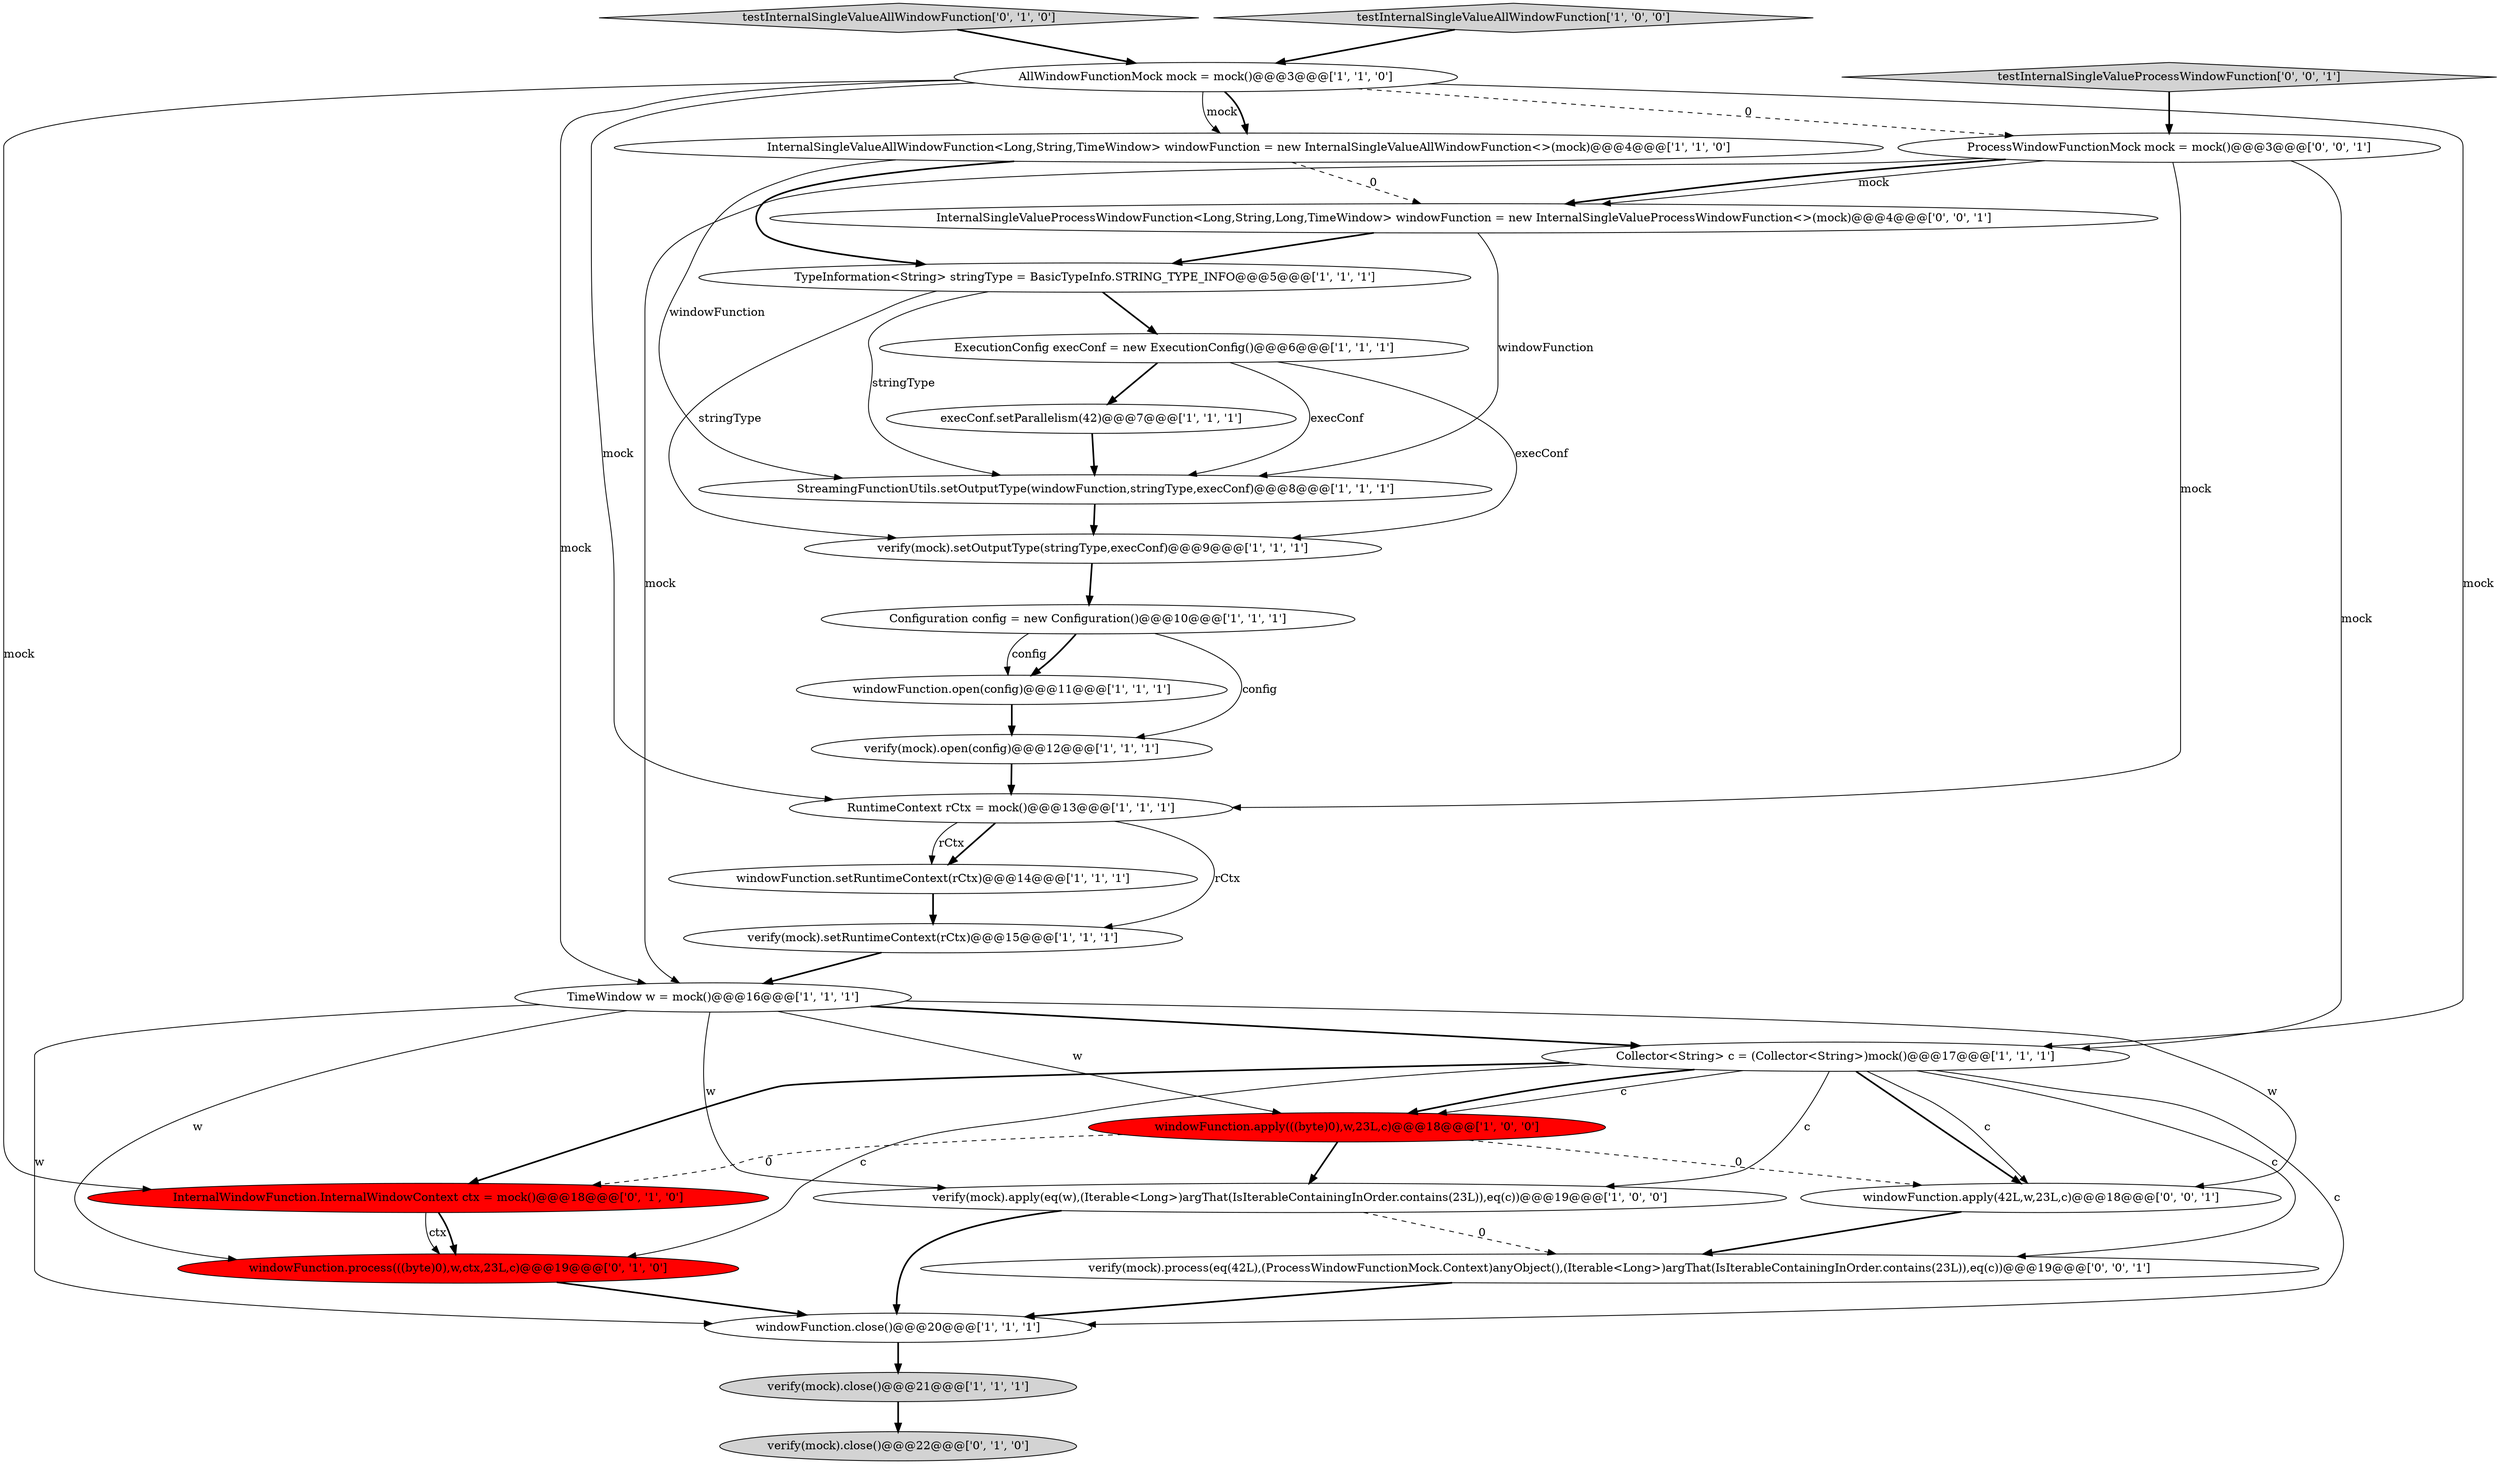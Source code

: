 digraph {
22 [style = filled, label = "windowFunction.process(((byte)0),w,ctx,23L,c)@@@19@@@['0', '1', '0']", fillcolor = red, shape = ellipse image = "AAA1AAABBB2BBB"];
27 [style = filled, label = "ProcessWindowFunctionMock mock = mock()@@@3@@@['0', '0', '1']", fillcolor = white, shape = ellipse image = "AAA0AAABBB3BBB"];
14 [style = filled, label = "execConf.setParallelism(42)@@@7@@@['1', '1', '1']", fillcolor = white, shape = ellipse image = "AAA0AAABBB1BBB"];
1 [style = filled, label = "Collector<String> c = (Collector<String>)mock()@@@17@@@['1', '1', '1']", fillcolor = white, shape = ellipse image = "AAA0AAABBB1BBB"];
5 [style = filled, label = "verify(mock).setOutputType(stringType,execConf)@@@9@@@['1', '1', '1']", fillcolor = white, shape = ellipse image = "AAA0AAABBB1BBB"];
15 [style = filled, label = "windowFunction.open(config)@@@11@@@['1', '1', '1']", fillcolor = white, shape = ellipse image = "AAA0AAABBB1BBB"];
25 [style = filled, label = "verify(mock).process(eq(42L),(ProcessWindowFunctionMock.Context)anyObject(),(Iterable<Long>)argThat(IsIterableContainingInOrder.contains(23L)),eq(c))@@@19@@@['0', '0', '1']", fillcolor = white, shape = ellipse image = "AAA0AAABBB3BBB"];
11 [style = filled, label = "windowFunction.close()@@@20@@@['1', '1', '1']", fillcolor = white, shape = ellipse image = "AAA0AAABBB1BBB"];
0 [style = filled, label = "RuntimeContext rCtx = mock()@@@13@@@['1', '1', '1']", fillcolor = white, shape = ellipse image = "AAA0AAABBB1BBB"];
8 [style = filled, label = "verify(mock).apply(eq(w),(Iterable<Long>)argThat(IsIterableContainingInOrder.contains(23L)),eq(c))@@@19@@@['1', '0', '0']", fillcolor = white, shape = ellipse image = "AAA0AAABBB1BBB"];
17 [style = filled, label = "TypeInformation<String> stringType = BasicTypeInfo.STRING_TYPE_INFO@@@5@@@['1', '1', '1']", fillcolor = white, shape = ellipse image = "AAA0AAABBB1BBB"];
23 [style = filled, label = "InternalWindowFunction.InternalWindowContext ctx = mock()@@@18@@@['0', '1', '0']", fillcolor = red, shape = ellipse image = "AAA1AAABBB2BBB"];
9 [style = filled, label = "verify(mock).setRuntimeContext(rCtx)@@@15@@@['1', '1', '1']", fillcolor = white, shape = ellipse image = "AAA0AAABBB1BBB"];
19 [style = filled, label = "verify(mock).close()@@@21@@@['1', '1', '1']", fillcolor = lightgray, shape = ellipse image = "AAA0AAABBB1BBB"];
16 [style = filled, label = "AllWindowFunctionMock mock = mock()@@@3@@@['1', '1', '0']", fillcolor = white, shape = ellipse image = "AAA0AAABBB1BBB"];
13 [style = filled, label = "verify(mock).open(config)@@@12@@@['1', '1', '1']", fillcolor = white, shape = ellipse image = "AAA0AAABBB1BBB"];
21 [style = filled, label = "testInternalSingleValueAllWindowFunction['0', '1', '0']", fillcolor = lightgray, shape = diamond image = "AAA0AAABBB2BBB"];
26 [style = filled, label = "testInternalSingleValueProcessWindowFunction['0', '0', '1']", fillcolor = lightgray, shape = diamond image = "AAA0AAABBB3BBB"];
2 [style = filled, label = "StreamingFunctionUtils.setOutputType(windowFunction,stringType,execConf)@@@8@@@['1', '1', '1']", fillcolor = white, shape = ellipse image = "AAA0AAABBB1BBB"];
3 [style = filled, label = "windowFunction.setRuntimeContext(rCtx)@@@14@@@['1', '1', '1']", fillcolor = white, shape = ellipse image = "AAA0AAABBB1BBB"];
20 [style = filled, label = "verify(mock).close()@@@22@@@['0', '1', '0']", fillcolor = lightgray, shape = ellipse image = "AAA0AAABBB2BBB"];
6 [style = filled, label = "testInternalSingleValueAllWindowFunction['1', '0', '0']", fillcolor = lightgray, shape = diamond image = "AAA0AAABBB1BBB"];
10 [style = filled, label = "windowFunction.apply(((byte)0),w,23L,c)@@@18@@@['1', '0', '0']", fillcolor = red, shape = ellipse image = "AAA1AAABBB1BBB"];
18 [style = filled, label = "Configuration config = new Configuration()@@@10@@@['1', '1', '1']", fillcolor = white, shape = ellipse image = "AAA0AAABBB1BBB"];
28 [style = filled, label = "InternalSingleValueProcessWindowFunction<Long,String,Long,TimeWindow> windowFunction = new InternalSingleValueProcessWindowFunction<>(mock)@@@4@@@['0', '0', '1']", fillcolor = white, shape = ellipse image = "AAA0AAABBB3BBB"];
7 [style = filled, label = "InternalSingleValueAllWindowFunction<Long,String,TimeWindow> windowFunction = new InternalSingleValueAllWindowFunction<>(mock)@@@4@@@['1', '1', '0']", fillcolor = white, shape = ellipse image = "AAA0AAABBB1BBB"];
24 [style = filled, label = "windowFunction.apply(42L,w,23L,c)@@@18@@@['0', '0', '1']", fillcolor = white, shape = ellipse image = "AAA0AAABBB3BBB"];
12 [style = filled, label = "ExecutionConfig execConf = new ExecutionConfig()@@@6@@@['1', '1', '1']", fillcolor = white, shape = ellipse image = "AAA0AAABBB1BBB"];
4 [style = filled, label = "TimeWindow w = mock()@@@16@@@['1', '1', '1']", fillcolor = white, shape = ellipse image = "AAA0AAABBB1BBB"];
0->3 [style = bold, label=""];
16->7 [style = solid, label="mock"];
16->23 [style = solid, label="mock"];
15->13 [style = bold, label=""];
1->22 [style = solid, label="c"];
7->17 [style = bold, label=""];
12->2 [style = solid, label="execConf"];
16->27 [style = dashed, label="0"];
17->2 [style = solid, label="stringType"];
27->1 [style = solid, label="mock"];
4->8 [style = solid, label="w"];
9->4 [style = bold, label=""];
19->20 [style = bold, label=""];
27->28 [style = bold, label=""];
18->15 [style = bold, label=""];
16->7 [style = bold, label=""];
18->15 [style = solid, label="config"];
4->10 [style = solid, label="w"];
18->13 [style = solid, label="config"];
5->18 [style = bold, label=""];
11->19 [style = bold, label=""];
16->1 [style = solid, label="mock"];
1->8 [style = solid, label="c"];
1->23 [style = bold, label=""];
0->3 [style = solid, label="rCtx"];
3->9 [style = bold, label=""];
4->11 [style = solid, label="w"];
26->27 [style = bold, label=""];
4->22 [style = solid, label="w"];
23->22 [style = solid, label="ctx"];
17->12 [style = bold, label=""];
23->22 [style = bold, label=""];
16->0 [style = solid, label="mock"];
17->5 [style = solid, label="stringType"];
1->25 [style = solid, label="c"];
10->8 [style = bold, label=""];
28->2 [style = solid, label="windowFunction"];
7->28 [style = dashed, label="0"];
6->16 [style = bold, label=""];
1->24 [style = bold, label=""];
24->25 [style = bold, label=""];
25->11 [style = bold, label=""];
27->28 [style = solid, label="mock"];
1->24 [style = solid, label="c"];
12->14 [style = bold, label=""];
12->5 [style = solid, label="execConf"];
4->24 [style = solid, label="w"];
21->16 [style = bold, label=""];
1->10 [style = solid, label="c"];
28->17 [style = bold, label=""];
7->2 [style = solid, label="windowFunction"];
16->4 [style = solid, label="mock"];
13->0 [style = bold, label=""];
27->4 [style = solid, label="mock"];
14->2 [style = bold, label=""];
4->1 [style = bold, label=""];
8->25 [style = dashed, label="0"];
10->23 [style = dashed, label="0"];
1->10 [style = bold, label=""];
8->11 [style = bold, label=""];
10->24 [style = dashed, label="0"];
27->0 [style = solid, label="mock"];
22->11 [style = bold, label=""];
1->11 [style = solid, label="c"];
0->9 [style = solid, label="rCtx"];
2->5 [style = bold, label=""];
}
